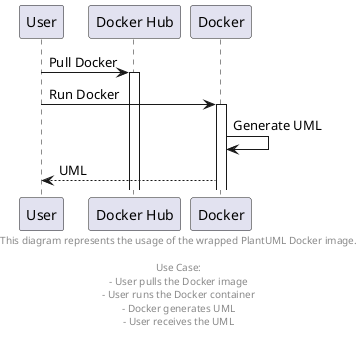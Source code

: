 @startuml use

User -> "Docker Hub": Pull Docker
activate "Docker Hub"
User -> "Docker": Run Docker
activate "Docker"
"Docker" -> "Docker": Generate UML
User <-- "Docker": UML

footer
This diagram represents the usage of the wrapped PlantUML Docker image.

Use Case:
- User pulls the Docker image
- User runs the Docker container
- Docker generates UML
- User receives the UML

end footer

@enduml
